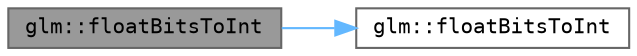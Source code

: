 digraph "glm::floatBitsToInt"
{
 // LATEX_PDF_SIZE
  bgcolor="transparent";
  edge [fontname=Terminal,fontsize=10,labelfontname=Helvetica,labelfontsize=10];
  node [fontname=Terminal,fontsize=10,shape=box,height=0.2,width=0.4];
  rankdir="LR";
  Node1 [label="glm::floatBitsToInt",height=0.2,width=0.4,color="gray40", fillcolor="grey60", style="filled", fontcolor="black",tooltip=" "];
  Node1 -> Node2 [color="steelblue1",style="solid"];
  Node2 [label="glm::floatBitsToInt",height=0.2,width=0.4,color="grey40", fillcolor="white", style="filled",URL="$group__core__func__common.html#gaa1d88c3add475fa8f3a5163e19c6baf8",tooltip=" "];
}
